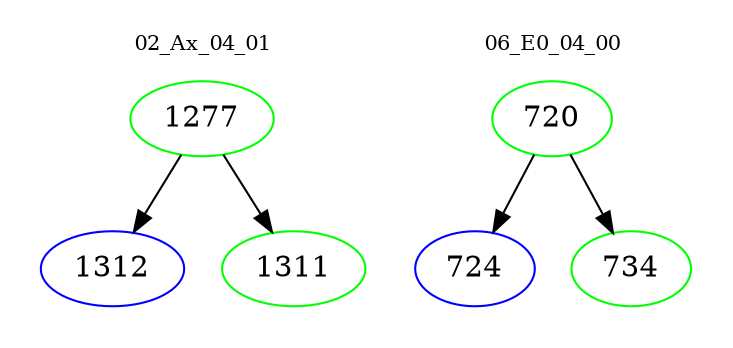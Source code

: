 digraph{
subgraph cluster_0 {
color = white
label = "02_Ax_04_01";
fontsize=10;
T0_1277 [label="1277", color="green"]
T0_1277 -> T0_1312 [color="black"]
T0_1312 [label="1312", color="blue"]
T0_1277 -> T0_1311 [color="black"]
T0_1311 [label="1311", color="green"]
}
subgraph cluster_1 {
color = white
label = "06_E0_04_00";
fontsize=10;
T1_720 [label="720", color="green"]
T1_720 -> T1_724 [color="black"]
T1_724 [label="724", color="blue"]
T1_720 -> T1_734 [color="black"]
T1_734 [label="734", color="green"]
}
}
